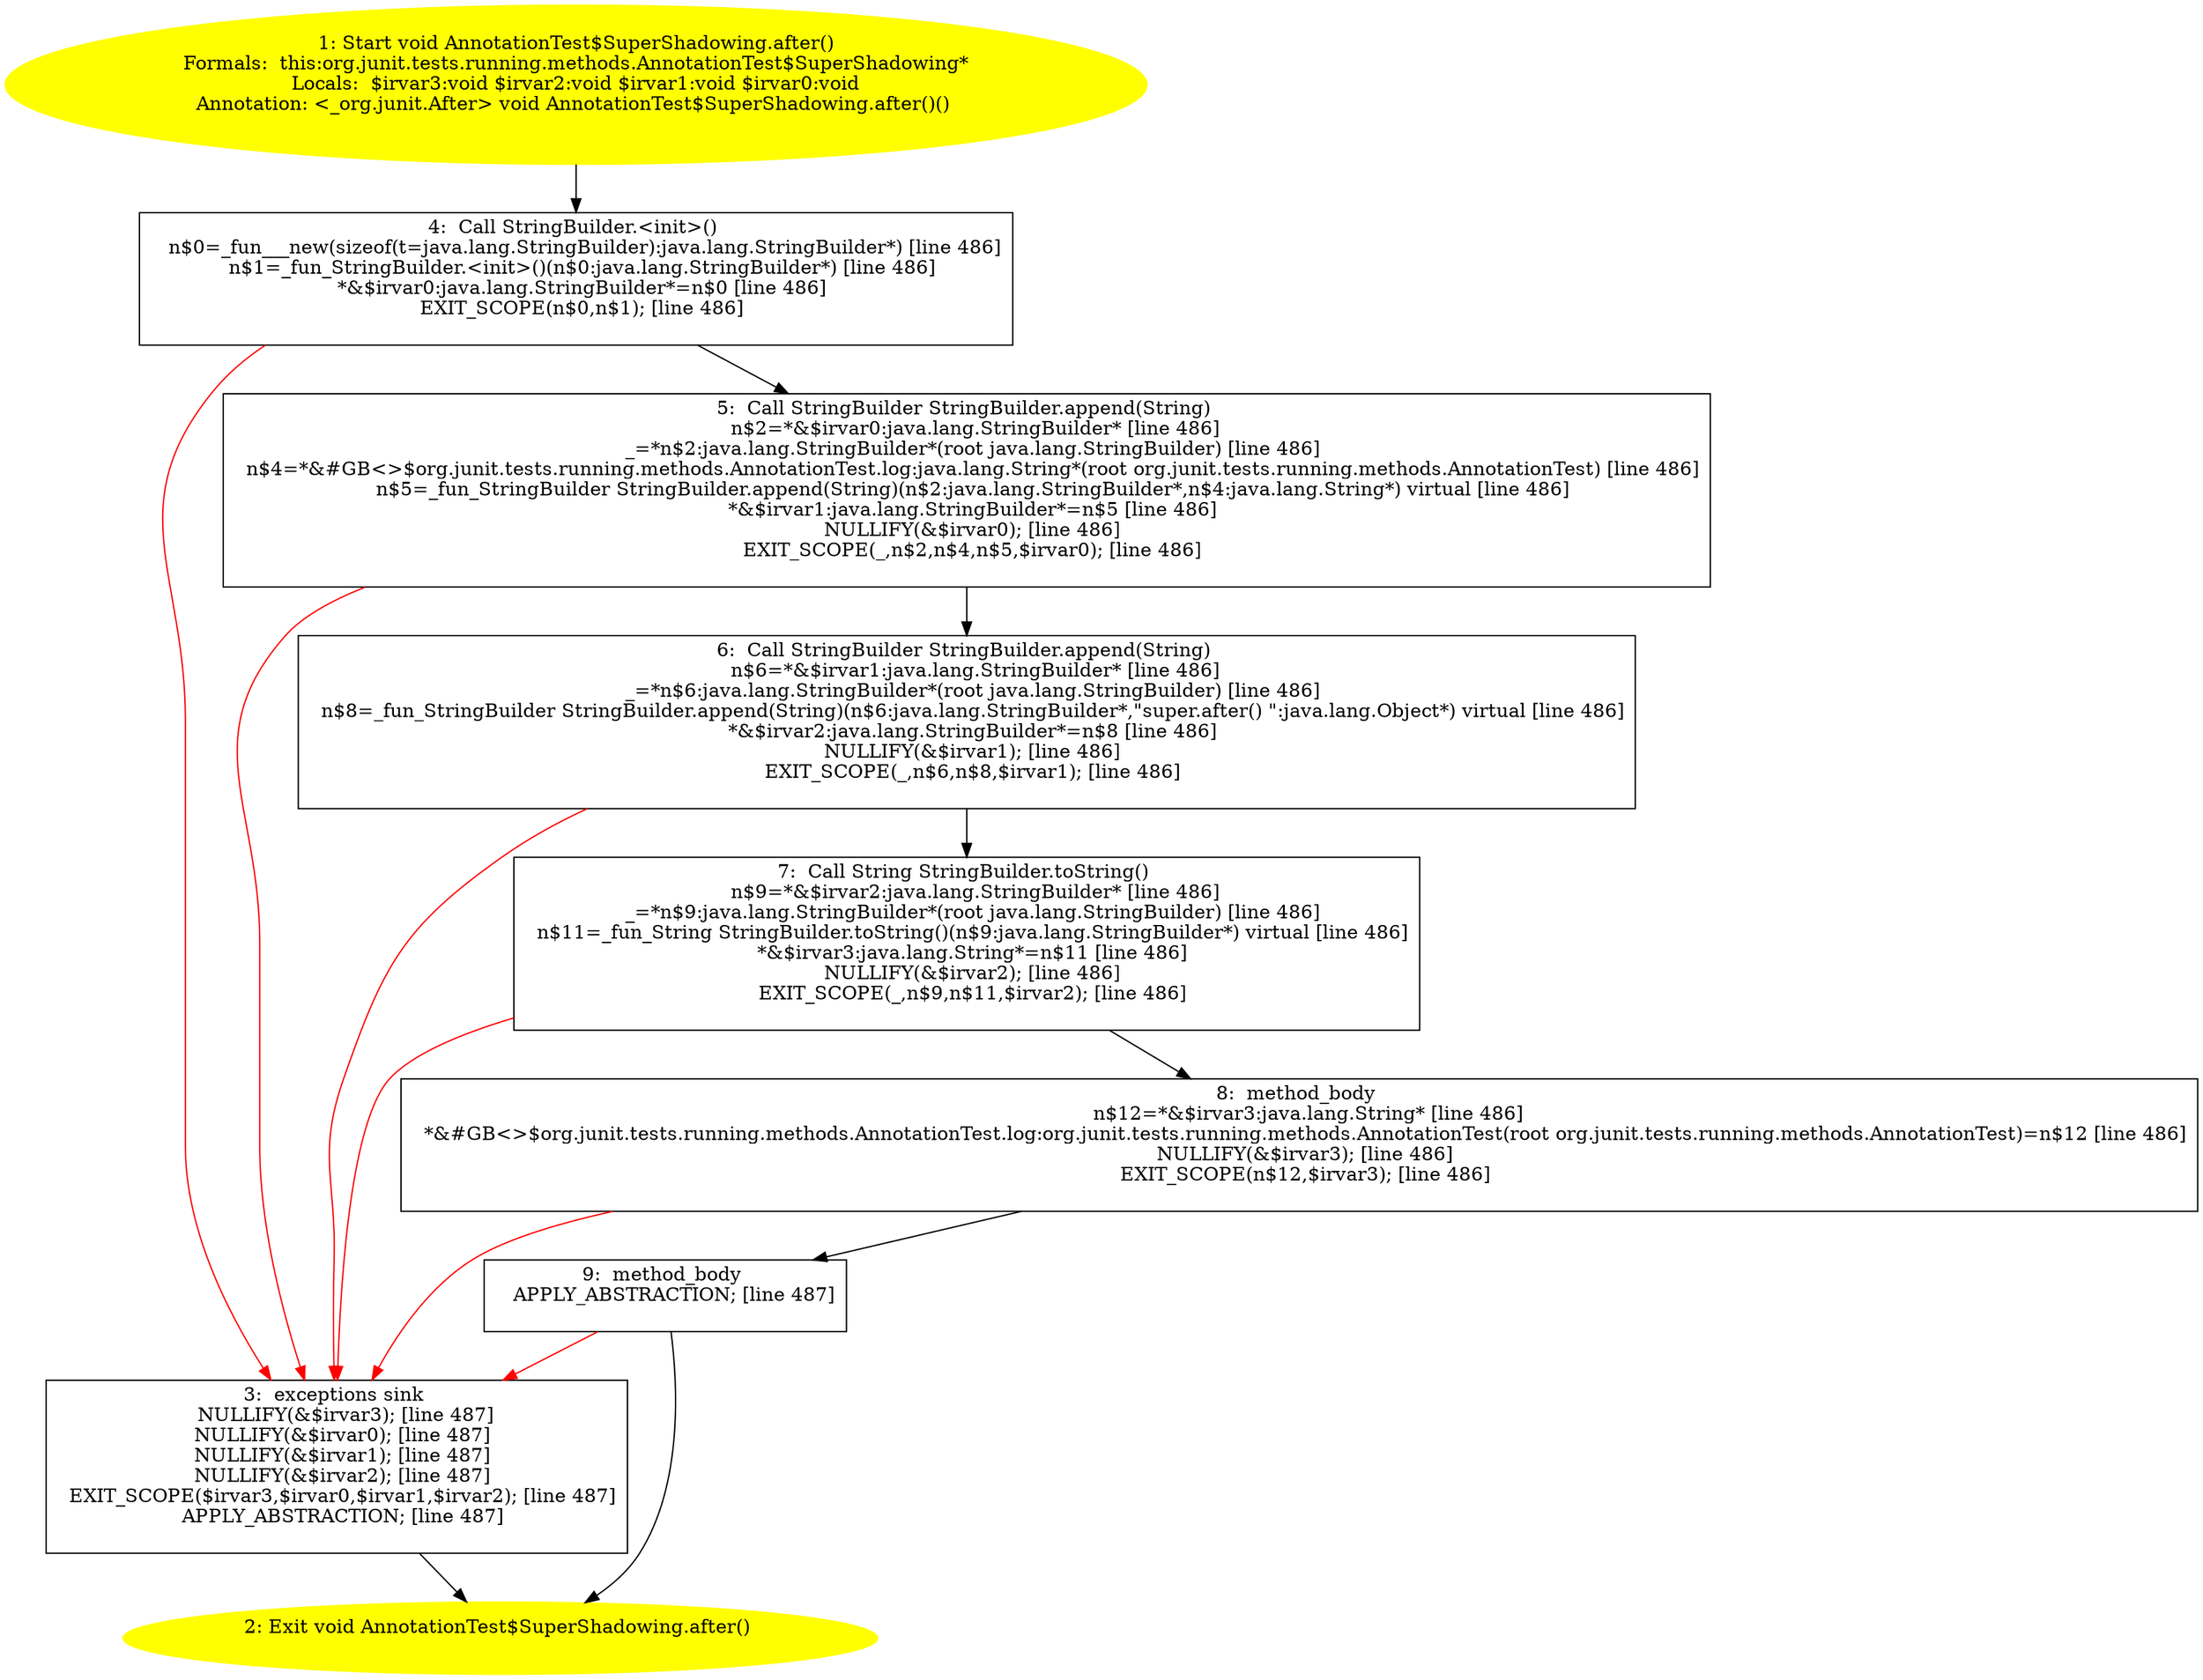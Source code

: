 /* @generated */
digraph cfg {
"org.junit.tests.running.methods.AnnotationTest$SuperShadowing.after():void.fa2b2be308a4726f84946e6993fe60ca_1" [label="1: Start void AnnotationTest$SuperShadowing.after()\nFormals:  this:org.junit.tests.running.methods.AnnotationTest$SuperShadowing*\nLocals:  $irvar3:void $irvar2:void $irvar1:void $irvar0:void\nAnnotation: <_org.junit.After> void AnnotationTest$SuperShadowing.after()() \n  " color=yellow style=filled]
	

	 "org.junit.tests.running.methods.AnnotationTest$SuperShadowing.after():void.fa2b2be308a4726f84946e6993fe60ca_1" -> "org.junit.tests.running.methods.AnnotationTest$SuperShadowing.after():void.fa2b2be308a4726f84946e6993fe60ca_4" ;
"org.junit.tests.running.methods.AnnotationTest$SuperShadowing.after():void.fa2b2be308a4726f84946e6993fe60ca_2" [label="2: Exit void AnnotationTest$SuperShadowing.after() \n  " color=yellow style=filled]
	

"org.junit.tests.running.methods.AnnotationTest$SuperShadowing.after():void.fa2b2be308a4726f84946e6993fe60ca_3" [label="3:  exceptions sink \n   NULLIFY(&$irvar3); [line 487]\n  NULLIFY(&$irvar0); [line 487]\n  NULLIFY(&$irvar1); [line 487]\n  NULLIFY(&$irvar2); [line 487]\n  EXIT_SCOPE($irvar3,$irvar0,$irvar1,$irvar2); [line 487]\n  APPLY_ABSTRACTION; [line 487]\n " shape="box"]
	

	 "org.junit.tests.running.methods.AnnotationTest$SuperShadowing.after():void.fa2b2be308a4726f84946e6993fe60ca_3" -> "org.junit.tests.running.methods.AnnotationTest$SuperShadowing.after():void.fa2b2be308a4726f84946e6993fe60ca_2" ;
"org.junit.tests.running.methods.AnnotationTest$SuperShadowing.after():void.fa2b2be308a4726f84946e6993fe60ca_4" [label="4:  Call StringBuilder.<init>() \n   n$0=_fun___new(sizeof(t=java.lang.StringBuilder):java.lang.StringBuilder*) [line 486]\n  n$1=_fun_StringBuilder.<init>()(n$0:java.lang.StringBuilder*) [line 486]\n  *&$irvar0:java.lang.StringBuilder*=n$0 [line 486]\n  EXIT_SCOPE(n$0,n$1); [line 486]\n " shape="box"]
	

	 "org.junit.tests.running.methods.AnnotationTest$SuperShadowing.after():void.fa2b2be308a4726f84946e6993fe60ca_4" -> "org.junit.tests.running.methods.AnnotationTest$SuperShadowing.after():void.fa2b2be308a4726f84946e6993fe60ca_5" ;
	 "org.junit.tests.running.methods.AnnotationTest$SuperShadowing.after():void.fa2b2be308a4726f84946e6993fe60ca_4" -> "org.junit.tests.running.methods.AnnotationTest$SuperShadowing.after():void.fa2b2be308a4726f84946e6993fe60ca_3" [color="red" ];
"org.junit.tests.running.methods.AnnotationTest$SuperShadowing.after():void.fa2b2be308a4726f84946e6993fe60ca_5" [label="5:  Call StringBuilder StringBuilder.append(String) \n   n$2=*&$irvar0:java.lang.StringBuilder* [line 486]\n  _=*n$2:java.lang.StringBuilder*(root java.lang.StringBuilder) [line 486]\n  n$4=*&#GB<>$org.junit.tests.running.methods.AnnotationTest.log:java.lang.String*(root org.junit.tests.running.methods.AnnotationTest) [line 486]\n  n$5=_fun_StringBuilder StringBuilder.append(String)(n$2:java.lang.StringBuilder*,n$4:java.lang.String*) virtual [line 486]\n  *&$irvar1:java.lang.StringBuilder*=n$5 [line 486]\n  NULLIFY(&$irvar0); [line 486]\n  EXIT_SCOPE(_,n$2,n$4,n$5,$irvar0); [line 486]\n " shape="box"]
	

	 "org.junit.tests.running.methods.AnnotationTest$SuperShadowing.after():void.fa2b2be308a4726f84946e6993fe60ca_5" -> "org.junit.tests.running.methods.AnnotationTest$SuperShadowing.after():void.fa2b2be308a4726f84946e6993fe60ca_6" ;
	 "org.junit.tests.running.methods.AnnotationTest$SuperShadowing.after():void.fa2b2be308a4726f84946e6993fe60ca_5" -> "org.junit.tests.running.methods.AnnotationTest$SuperShadowing.after():void.fa2b2be308a4726f84946e6993fe60ca_3" [color="red" ];
"org.junit.tests.running.methods.AnnotationTest$SuperShadowing.after():void.fa2b2be308a4726f84946e6993fe60ca_6" [label="6:  Call StringBuilder StringBuilder.append(String) \n   n$6=*&$irvar1:java.lang.StringBuilder* [line 486]\n  _=*n$6:java.lang.StringBuilder*(root java.lang.StringBuilder) [line 486]\n  n$8=_fun_StringBuilder StringBuilder.append(String)(n$6:java.lang.StringBuilder*,\"super.after() \":java.lang.Object*) virtual [line 486]\n  *&$irvar2:java.lang.StringBuilder*=n$8 [line 486]\n  NULLIFY(&$irvar1); [line 486]\n  EXIT_SCOPE(_,n$6,n$8,$irvar1); [line 486]\n " shape="box"]
	

	 "org.junit.tests.running.methods.AnnotationTest$SuperShadowing.after():void.fa2b2be308a4726f84946e6993fe60ca_6" -> "org.junit.tests.running.methods.AnnotationTest$SuperShadowing.after():void.fa2b2be308a4726f84946e6993fe60ca_7" ;
	 "org.junit.tests.running.methods.AnnotationTest$SuperShadowing.after():void.fa2b2be308a4726f84946e6993fe60ca_6" -> "org.junit.tests.running.methods.AnnotationTest$SuperShadowing.after():void.fa2b2be308a4726f84946e6993fe60ca_3" [color="red" ];
"org.junit.tests.running.methods.AnnotationTest$SuperShadowing.after():void.fa2b2be308a4726f84946e6993fe60ca_7" [label="7:  Call String StringBuilder.toString() \n   n$9=*&$irvar2:java.lang.StringBuilder* [line 486]\n  _=*n$9:java.lang.StringBuilder*(root java.lang.StringBuilder) [line 486]\n  n$11=_fun_String StringBuilder.toString()(n$9:java.lang.StringBuilder*) virtual [line 486]\n  *&$irvar3:java.lang.String*=n$11 [line 486]\n  NULLIFY(&$irvar2); [line 486]\n  EXIT_SCOPE(_,n$9,n$11,$irvar2); [line 486]\n " shape="box"]
	

	 "org.junit.tests.running.methods.AnnotationTest$SuperShadowing.after():void.fa2b2be308a4726f84946e6993fe60ca_7" -> "org.junit.tests.running.methods.AnnotationTest$SuperShadowing.after():void.fa2b2be308a4726f84946e6993fe60ca_8" ;
	 "org.junit.tests.running.methods.AnnotationTest$SuperShadowing.after():void.fa2b2be308a4726f84946e6993fe60ca_7" -> "org.junit.tests.running.methods.AnnotationTest$SuperShadowing.after():void.fa2b2be308a4726f84946e6993fe60ca_3" [color="red" ];
"org.junit.tests.running.methods.AnnotationTest$SuperShadowing.after():void.fa2b2be308a4726f84946e6993fe60ca_8" [label="8:  method_body \n   n$12=*&$irvar3:java.lang.String* [line 486]\n  *&#GB<>$org.junit.tests.running.methods.AnnotationTest.log:org.junit.tests.running.methods.AnnotationTest(root org.junit.tests.running.methods.AnnotationTest)=n$12 [line 486]\n  NULLIFY(&$irvar3); [line 486]\n  EXIT_SCOPE(n$12,$irvar3); [line 486]\n " shape="box"]
	

	 "org.junit.tests.running.methods.AnnotationTest$SuperShadowing.after():void.fa2b2be308a4726f84946e6993fe60ca_8" -> "org.junit.tests.running.methods.AnnotationTest$SuperShadowing.after():void.fa2b2be308a4726f84946e6993fe60ca_9" ;
	 "org.junit.tests.running.methods.AnnotationTest$SuperShadowing.after():void.fa2b2be308a4726f84946e6993fe60ca_8" -> "org.junit.tests.running.methods.AnnotationTest$SuperShadowing.after():void.fa2b2be308a4726f84946e6993fe60ca_3" [color="red" ];
"org.junit.tests.running.methods.AnnotationTest$SuperShadowing.after():void.fa2b2be308a4726f84946e6993fe60ca_9" [label="9:  method_body \n   APPLY_ABSTRACTION; [line 487]\n " shape="box"]
	

	 "org.junit.tests.running.methods.AnnotationTest$SuperShadowing.after():void.fa2b2be308a4726f84946e6993fe60ca_9" -> "org.junit.tests.running.methods.AnnotationTest$SuperShadowing.after():void.fa2b2be308a4726f84946e6993fe60ca_2" ;
	 "org.junit.tests.running.methods.AnnotationTest$SuperShadowing.after():void.fa2b2be308a4726f84946e6993fe60ca_9" -> "org.junit.tests.running.methods.AnnotationTest$SuperShadowing.after():void.fa2b2be308a4726f84946e6993fe60ca_3" [color="red" ];
}
